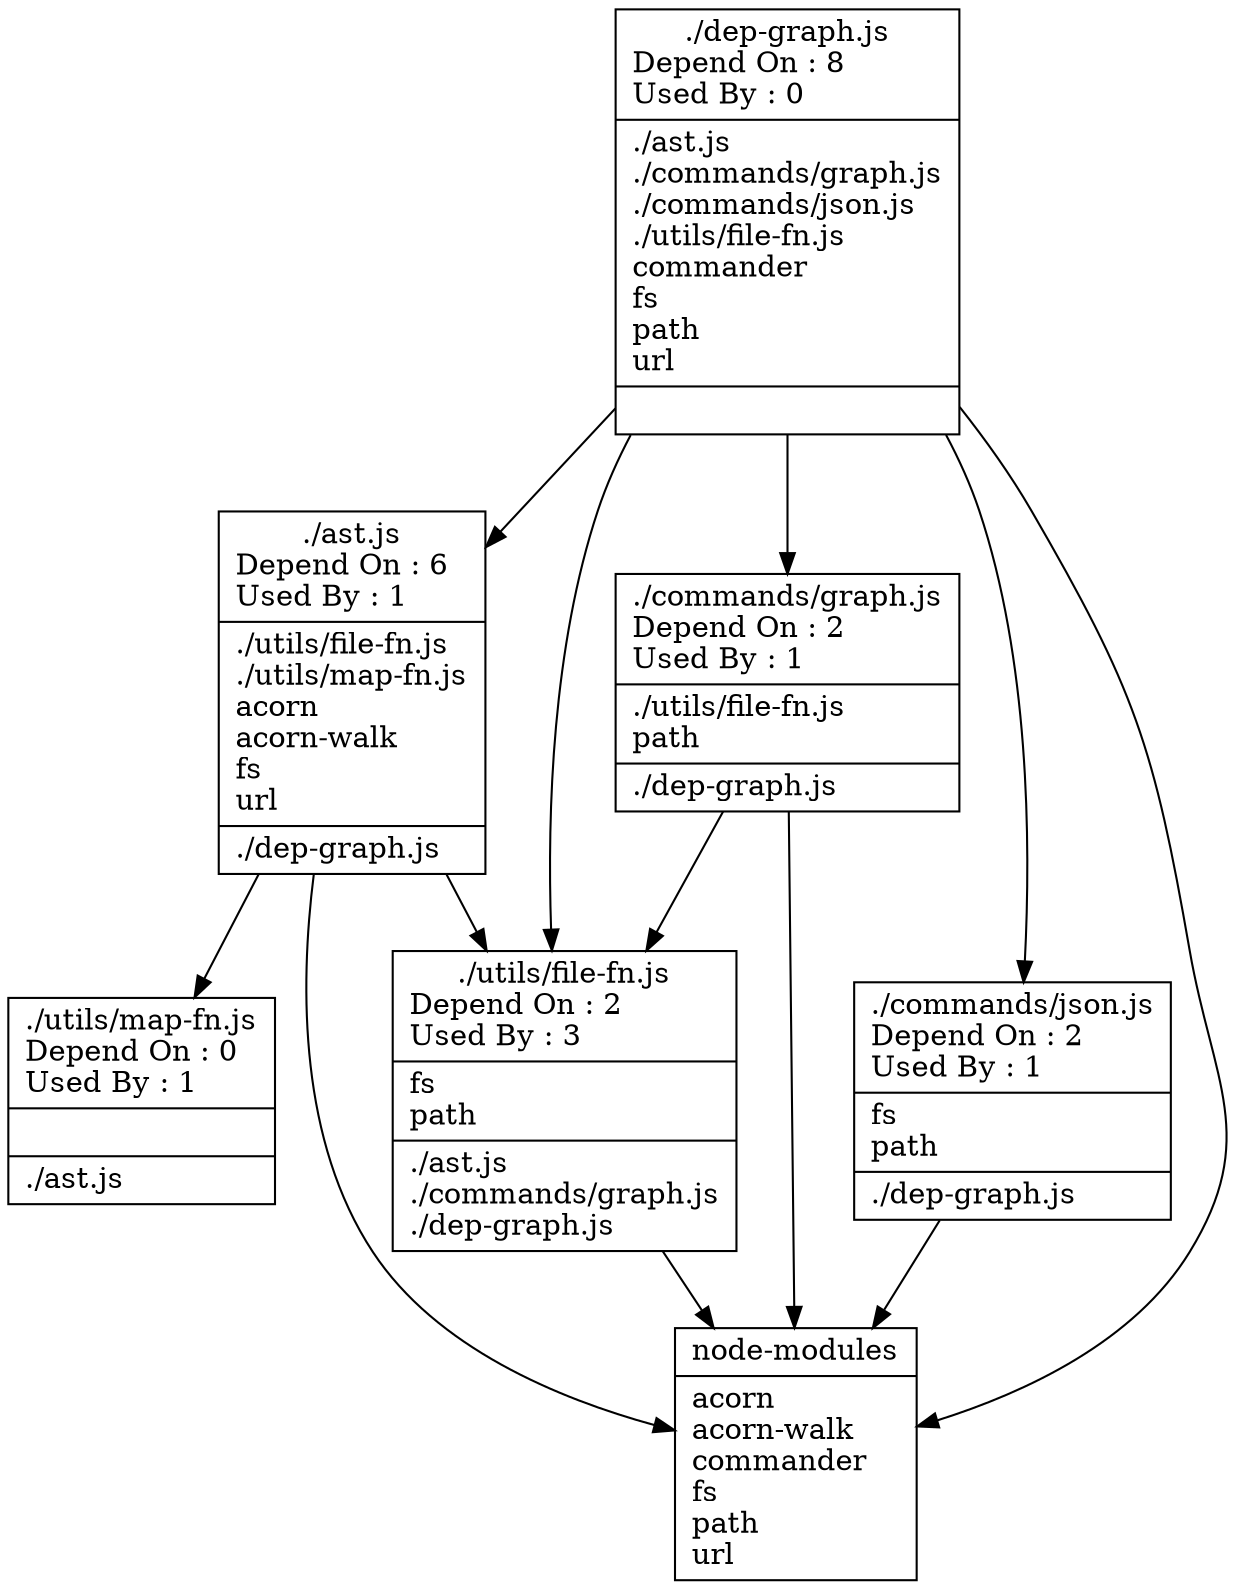 digraph {
node [shape=record];
"./ast.js" [label="{ ./ast.js\n
Depend On : 6\l
Used By : 1\l
|
		./utils/file-fn.js\l
		./utils/map-fn.js\l
		acorn\l
		acorn-walk\l
		fs\l
		url\l
|
		./dep-graph.js\l
}"];

"./dep-graph.js" [label="{ ./dep-graph.js\n
Depend On : 8\l
Used By : 0\l
|
		./ast.js\l
		./commands/graph.js\l
		./commands/json.js\l
		./utils/file-fn.js\l
		commander\l
		fs\l
		path\l
		url\l
|
}"];

"./commands/graph.js" [label="{ ./commands/graph.js\n
Depend On : 2\l
Used By : 1\l
|
		./utils/file-fn.js\l
		path\l
|
		./dep-graph.js\l
}"];

"./commands/json.js" [label="{ ./commands/json.js\n
Depend On : 2\l
Used By : 1\l
|
		fs\l
		path\l
|
		./dep-graph.js\l
}"];

"./utils/file-fn.js" [label="{ ./utils/file-fn.js\n
Depend On : 2\l
Used By : 3\l
|
		fs\l
		path\l
|
		./ast.js\l
		./commands/graph.js\l
		./dep-graph.js\l
}"];

"./utils/map-fn.js" [label="{ ./utils/map-fn.js\n
Depend On : 0\l
Used By : 1\l
|
|
		./ast.js\l
}"];

"node-modules" [label="{node-modules\n | 
 		acorn\l
		acorn-walk\l
		commander\l
		fs\l
		path\l
		url\l
}"];
"./ast.js"->"./utils/file-fn.js"
"./ast.js"->"./utils/map-fn.js"
"./dep-graph.js"->"./ast.js"
"./dep-graph.js"->"./commands/graph.js"
"./dep-graph.js"->"./commands/json.js"
"./dep-graph.js"->"./utils/file-fn.js"
"./commands/graph.js"->"./utils/file-fn.js"
"./ast.js"->"node-modules"
"./dep-graph.js"->"node-modules"
"./commands/graph.js"->"node-modules"
"./commands/json.js"->"node-modules"
"./utils/file-fn.js"->"node-modules"
}
